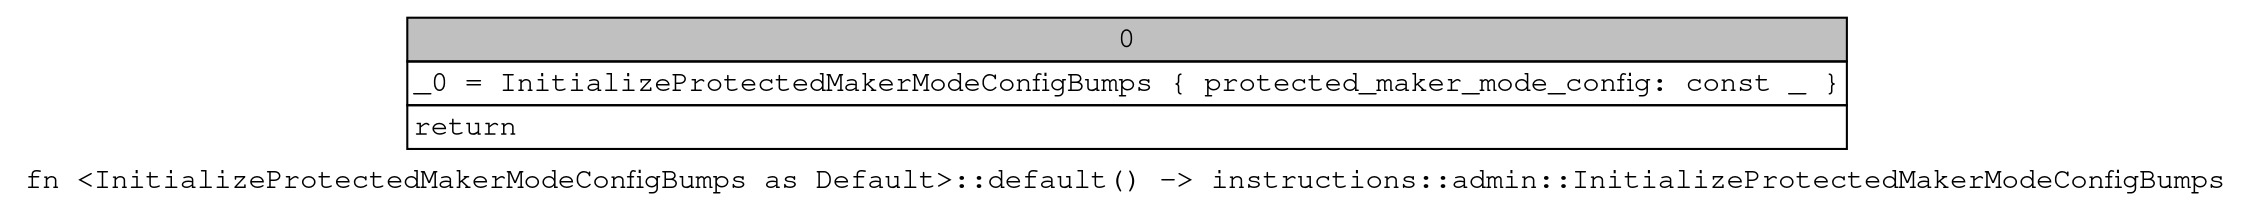 digraph Mir_0_8211 {
    graph [fontname="Courier, monospace"];
    node [fontname="Courier, monospace"];
    edge [fontname="Courier, monospace"];
    label=<fn &lt;InitializeProtectedMakerModeConfigBumps as Default&gt;::default() -&gt; instructions::admin::InitializeProtectedMakerModeConfigBumps<br align="left"/>>;
    bb0__0_8211 [shape="none", label=<<table border="0" cellborder="1" cellspacing="0"><tr><td bgcolor="gray" align="center" colspan="1">0</td></tr><tr><td align="left" balign="left">_0 = InitializeProtectedMakerModeConfigBumps { protected_maker_mode_config: const _ }<br/></td></tr><tr><td align="left">return</td></tr></table>>];
}
